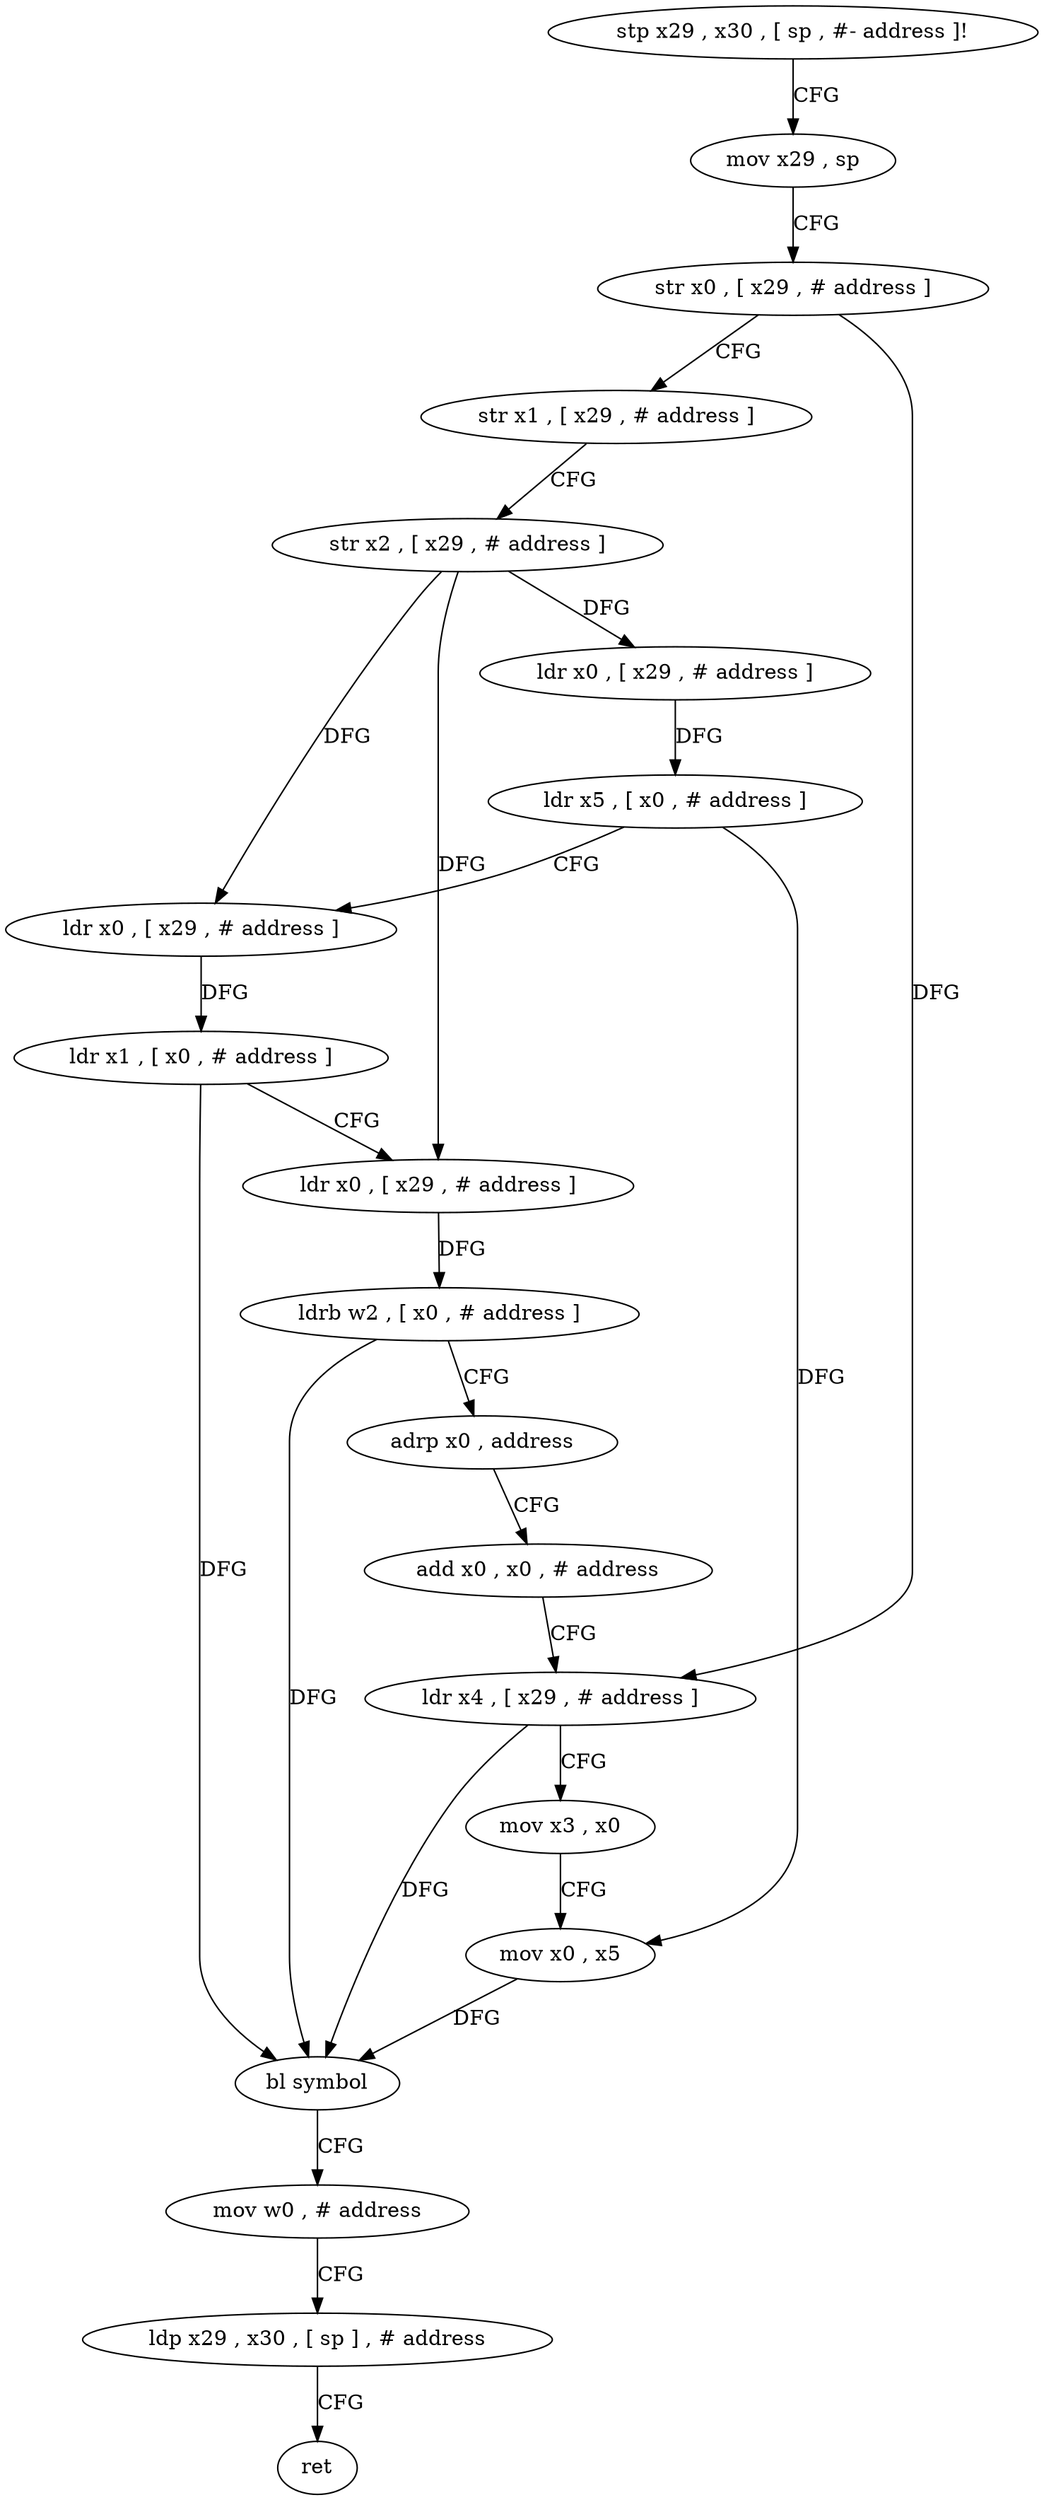 digraph "func" {
"4220884" [label = "stp x29 , x30 , [ sp , #- address ]!" ]
"4220888" [label = "mov x29 , sp" ]
"4220892" [label = "str x0 , [ x29 , # address ]" ]
"4220896" [label = "str x1 , [ x29 , # address ]" ]
"4220900" [label = "str x2 , [ x29 , # address ]" ]
"4220904" [label = "ldr x0 , [ x29 , # address ]" ]
"4220908" [label = "ldr x5 , [ x0 , # address ]" ]
"4220912" [label = "ldr x0 , [ x29 , # address ]" ]
"4220916" [label = "ldr x1 , [ x0 , # address ]" ]
"4220920" [label = "ldr x0 , [ x29 , # address ]" ]
"4220924" [label = "ldrb w2 , [ x0 , # address ]" ]
"4220928" [label = "adrp x0 , address" ]
"4220932" [label = "add x0 , x0 , # address" ]
"4220936" [label = "ldr x4 , [ x29 , # address ]" ]
"4220940" [label = "mov x3 , x0" ]
"4220944" [label = "mov x0 , x5" ]
"4220948" [label = "bl symbol" ]
"4220952" [label = "mov w0 , # address" ]
"4220956" [label = "ldp x29 , x30 , [ sp ] , # address" ]
"4220960" [label = "ret" ]
"4220884" -> "4220888" [ label = "CFG" ]
"4220888" -> "4220892" [ label = "CFG" ]
"4220892" -> "4220896" [ label = "CFG" ]
"4220892" -> "4220936" [ label = "DFG" ]
"4220896" -> "4220900" [ label = "CFG" ]
"4220900" -> "4220904" [ label = "DFG" ]
"4220900" -> "4220912" [ label = "DFG" ]
"4220900" -> "4220920" [ label = "DFG" ]
"4220904" -> "4220908" [ label = "DFG" ]
"4220908" -> "4220912" [ label = "CFG" ]
"4220908" -> "4220944" [ label = "DFG" ]
"4220912" -> "4220916" [ label = "DFG" ]
"4220916" -> "4220920" [ label = "CFG" ]
"4220916" -> "4220948" [ label = "DFG" ]
"4220920" -> "4220924" [ label = "DFG" ]
"4220924" -> "4220928" [ label = "CFG" ]
"4220924" -> "4220948" [ label = "DFG" ]
"4220928" -> "4220932" [ label = "CFG" ]
"4220932" -> "4220936" [ label = "CFG" ]
"4220936" -> "4220940" [ label = "CFG" ]
"4220936" -> "4220948" [ label = "DFG" ]
"4220940" -> "4220944" [ label = "CFG" ]
"4220944" -> "4220948" [ label = "DFG" ]
"4220948" -> "4220952" [ label = "CFG" ]
"4220952" -> "4220956" [ label = "CFG" ]
"4220956" -> "4220960" [ label = "CFG" ]
}
